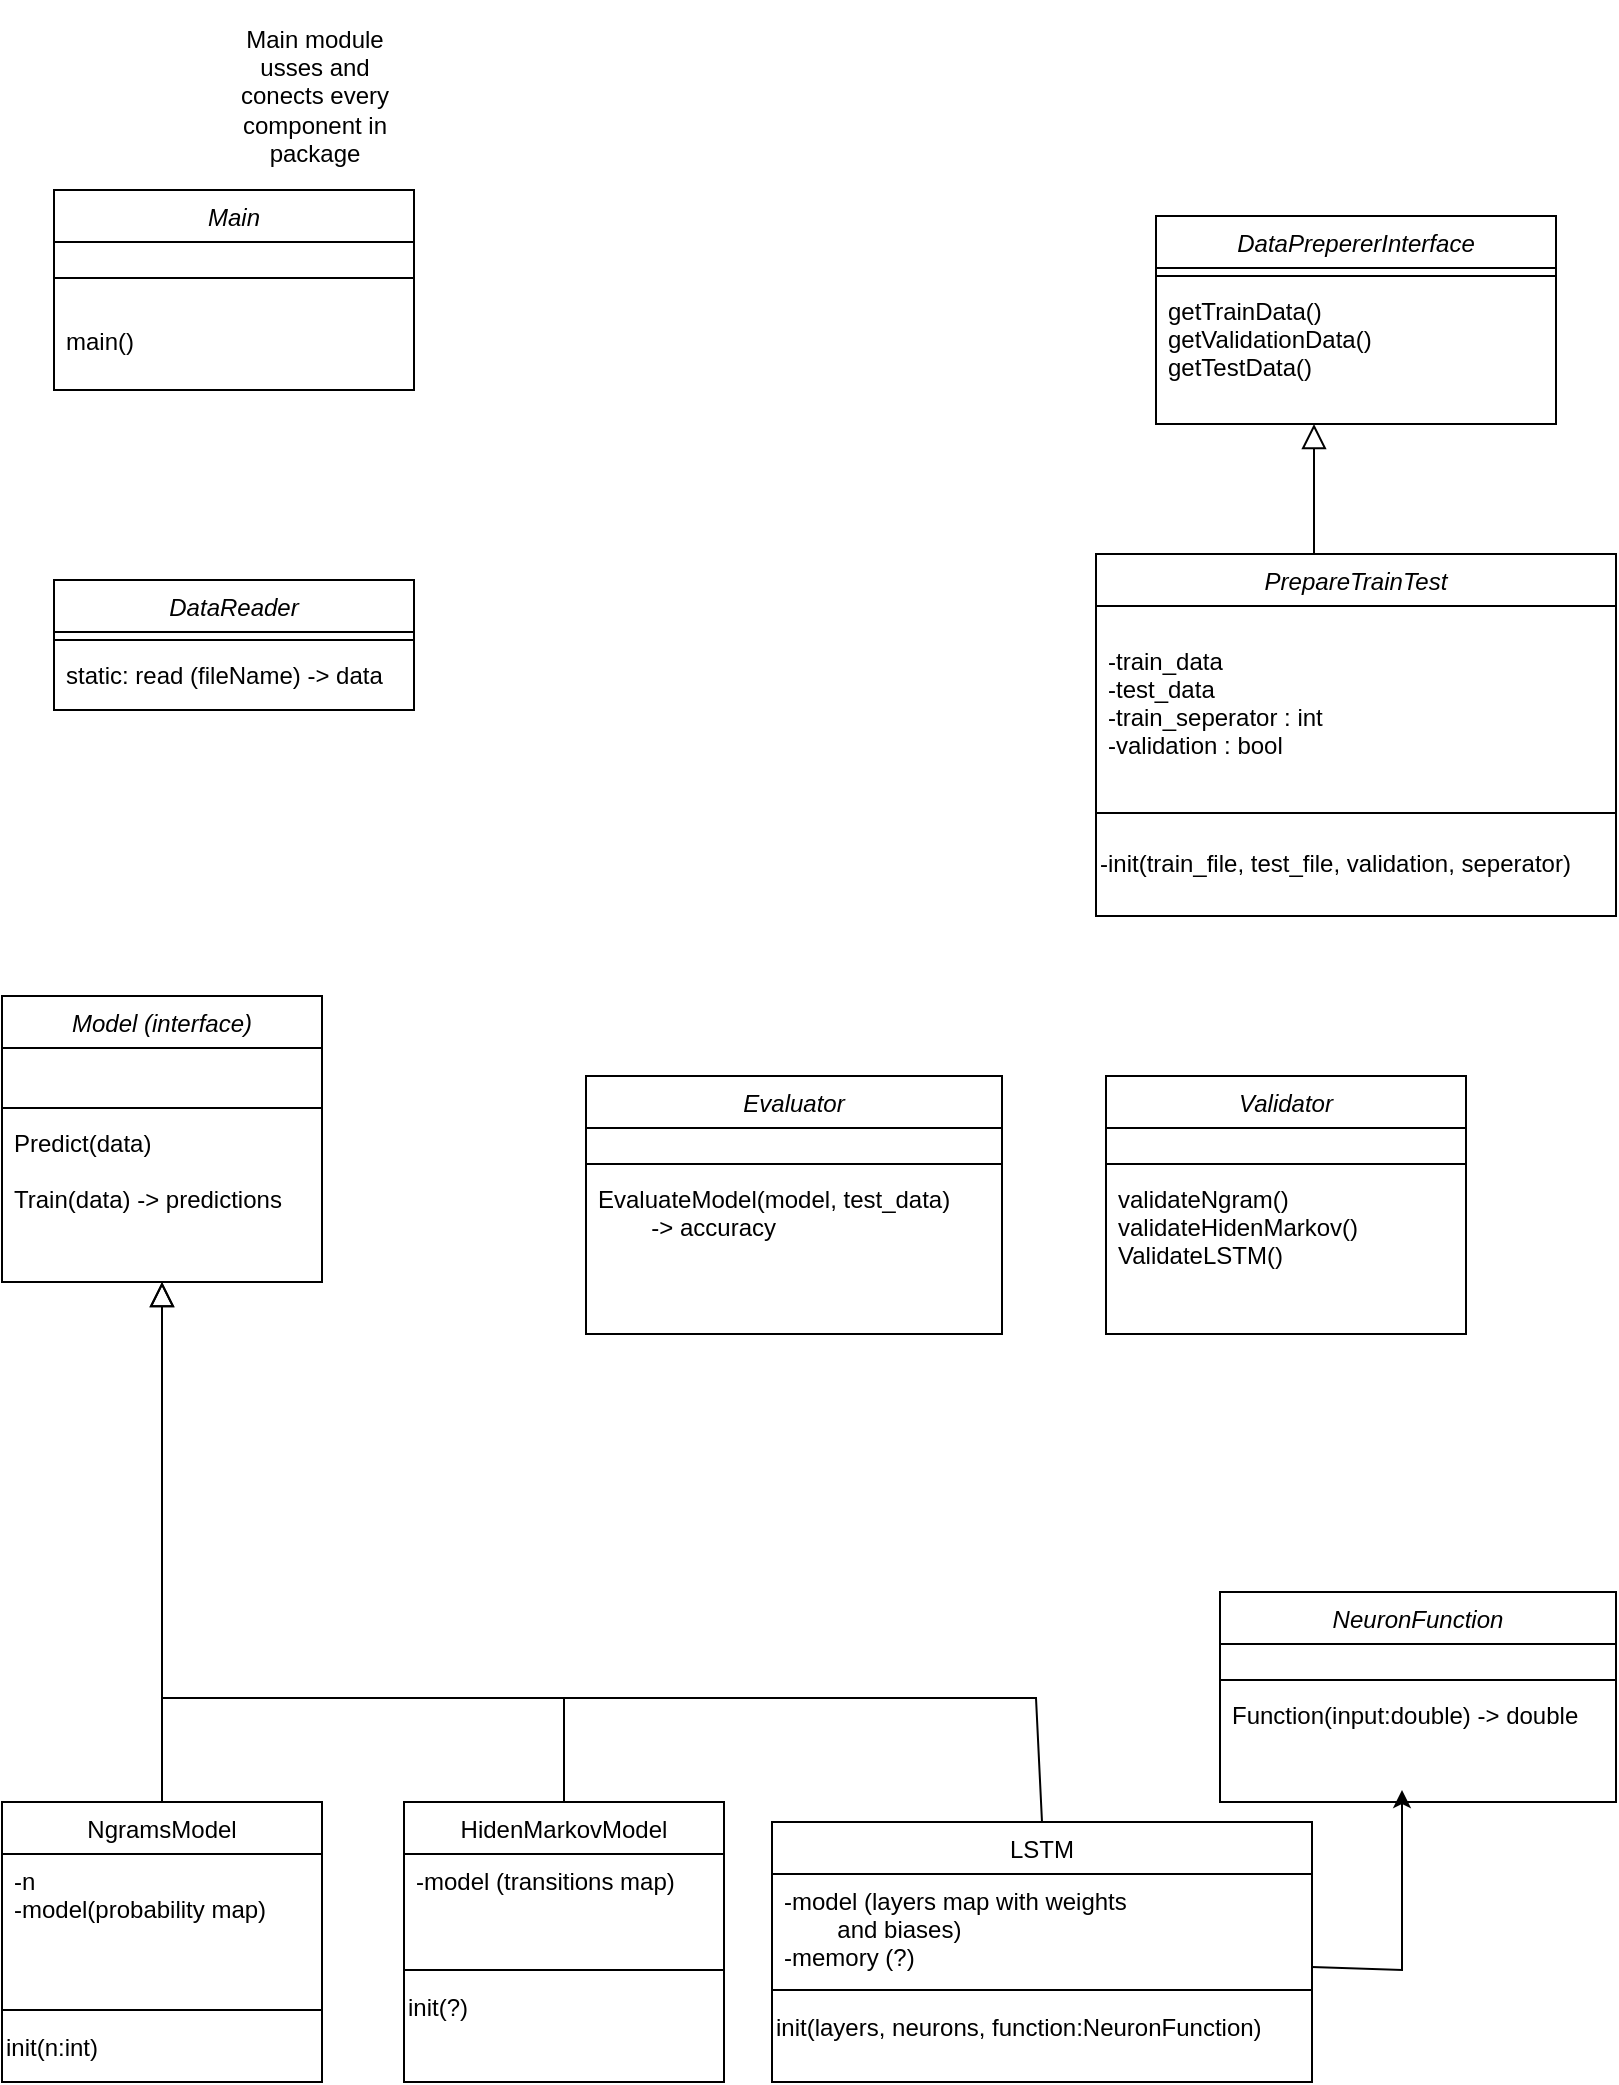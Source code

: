 <mxfile version="24.7.17">
  <diagram id="C5RBs43oDa-KdzZeNtuy" name="Page-1">
    <mxGraphModel dx="1009" dy="573" grid="1" gridSize="15" guides="1" tooltips="1" connect="1" arrows="1" fold="1" page="1" pageScale="1" pageWidth="827" pageHeight="1169" math="0" shadow="0">
      <root>
        <mxCell id="WIyWlLk6GJQsqaUBKTNV-0" />
        <mxCell id="WIyWlLk6GJQsqaUBKTNV-1" parent="WIyWlLk6GJQsqaUBKTNV-0" />
        <object label="Model (interface)" Moddel="" id="zkfFHV4jXpPFQw0GAbJ--0">
          <mxCell style="swimlane;fontStyle=2;align=center;verticalAlign=top;childLayout=stackLayout;horizontal=1;startSize=26;horizontalStack=0;resizeParent=1;resizeLast=0;collapsible=1;marginBottom=0;rounded=0;shadow=0;strokeWidth=1;" parent="WIyWlLk6GJQsqaUBKTNV-1" vertex="1">
            <mxGeometry x="20" y="533" width="160" height="143" as="geometry">
              <mxRectangle x="230" y="140" width="160" height="26" as="alternateBounds" />
            </mxGeometry>
          </mxCell>
        </object>
        <mxCell id="zkfFHV4jXpPFQw0GAbJ--2" value="&#xa;" style="text;align=left;verticalAlign=top;spacingLeft=4;spacingRight=4;overflow=hidden;rotatable=0;points=[[0,0.5],[1,0.5]];portConstraint=eastwest;rounded=0;shadow=0;html=0;" parent="zkfFHV4jXpPFQw0GAbJ--0" vertex="1">
          <mxGeometry y="26" width="160" height="26" as="geometry" />
        </mxCell>
        <mxCell id="zkfFHV4jXpPFQw0GAbJ--4" value="" style="line;html=1;strokeWidth=1;align=left;verticalAlign=middle;spacingTop=-1;spacingLeft=3;spacingRight=3;rotatable=0;labelPosition=right;points=[];portConstraint=eastwest;" parent="zkfFHV4jXpPFQw0GAbJ--0" vertex="1">
          <mxGeometry y="52" width="160" height="8" as="geometry" />
        </mxCell>
        <mxCell id="zkfFHV4jXpPFQw0GAbJ--5" value="Predict(data)&#xa;&#xa;Train(data) -&gt; predictions" style="text;align=left;verticalAlign=top;spacingLeft=4;spacingRight=4;overflow=hidden;rotatable=0;points=[[0,0.5],[1,0.5]];portConstraint=eastwest;" parent="zkfFHV4jXpPFQw0GAbJ--0" vertex="1">
          <mxGeometry y="60" width="160" height="83" as="geometry" />
        </mxCell>
        <mxCell id="zkfFHV4jXpPFQw0GAbJ--6" value="NgramsModel" style="swimlane;fontStyle=0;align=center;verticalAlign=top;childLayout=stackLayout;horizontal=1;startSize=26;horizontalStack=0;resizeParent=1;resizeLast=0;collapsible=1;marginBottom=0;rounded=0;shadow=0;strokeWidth=1;" parent="WIyWlLk6GJQsqaUBKTNV-1" vertex="1">
          <mxGeometry x="20" y="936" width="160" height="140" as="geometry">
            <mxRectangle x="130" y="380" width="160" height="26" as="alternateBounds" />
          </mxGeometry>
        </mxCell>
        <mxCell id="zkfFHV4jXpPFQw0GAbJ--7" value="-n&#xa;-model(probability map)" style="text;align=left;verticalAlign=top;spacingLeft=4;spacingRight=4;overflow=hidden;rotatable=0;points=[[0,0.5],[1,0.5]];portConstraint=eastwest;" parent="zkfFHV4jXpPFQw0GAbJ--6" vertex="1">
          <mxGeometry y="26" width="160" height="74" as="geometry" />
        </mxCell>
        <mxCell id="zkfFHV4jXpPFQw0GAbJ--9" value="" style="line;html=1;strokeWidth=1;align=left;verticalAlign=middle;spacingTop=-1;spacingLeft=3;spacingRight=3;rotatable=0;labelPosition=right;points=[];portConstraint=eastwest;" parent="zkfFHV4jXpPFQw0GAbJ--6" vertex="1">
          <mxGeometry y="100" width="160" height="8" as="geometry" />
        </mxCell>
        <mxCell id="B_qVGMEaWsAYD6c2Gx0d-40" value="init(n:int)" style="text;html=1;align=left;verticalAlign=middle;resizable=0;points=[];autosize=1;strokeColor=none;fillColor=none;" parent="zkfFHV4jXpPFQw0GAbJ--6" vertex="1">
          <mxGeometry y="108" width="160" height="30" as="geometry" />
        </mxCell>
        <mxCell id="zkfFHV4jXpPFQw0GAbJ--12" value="" style="endArrow=block;endSize=10;endFill=0;shadow=0;strokeWidth=1;rounded=0;curved=0;edgeStyle=elbowEdgeStyle;elbow=vertical;" parent="WIyWlLk6GJQsqaUBKTNV-1" source="zkfFHV4jXpPFQw0GAbJ--6" target="zkfFHV4jXpPFQw0GAbJ--0" edge="1">
          <mxGeometry width="160" relative="1" as="geometry">
            <mxPoint x="200" y="203" as="sourcePoint" />
            <mxPoint x="200" y="203" as="targetPoint" />
          </mxGeometry>
        </mxCell>
        <mxCell id="zkfFHV4jXpPFQw0GAbJ--13" value="HidenMarkovModel" style="swimlane;fontStyle=0;align=center;verticalAlign=top;childLayout=stackLayout;horizontal=1;startSize=26;horizontalStack=0;resizeParent=1;resizeLast=0;collapsible=1;marginBottom=0;rounded=0;shadow=0;strokeWidth=1;" parent="WIyWlLk6GJQsqaUBKTNV-1" vertex="1">
          <mxGeometry x="221" y="936" width="160" height="140" as="geometry">
            <mxRectangle x="340" y="380" width="170" height="26" as="alternateBounds" />
          </mxGeometry>
        </mxCell>
        <mxCell id="zkfFHV4jXpPFQw0GAbJ--14" value="-model (transitions map)" style="text;align=left;verticalAlign=top;spacingLeft=4;spacingRight=4;overflow=hidden;rotatable=0;points=[[0,0.5],[1,0.5]];portConstraint=eastwest;" parent="zkfFHV4jXpPFQw0GAbJ--13" vertex="1">
          <mxGeometry y="26" width="160" height="54" as="geometry" />
        </mxCell>
        <mxCell id="zkfFHV4jXpPFQw0GAbJ--15" value="" style="line;html=1;strokeWidth=1;align=left;verticalAlign=middle;spacingTop=-1;spacingLeft=3;spacingRight=3;rotatable=0;labelPosition=right;points=[];portConstraint=eastwest;" parent="zkfFHV4jXpPFQw0GAbJ--13" vertex="1">
          <mxGeometry y="80" width="160" height="8" as="geometry" />
        </mxCell>
        <mxCell id="B_qVGMEaWsAYD6c2Gx0d-41" value="init(?)" style="text;html=1;align=left;verticalAlign=middle;whiteSpace=wrap;rounded=0;" parent="zkfFHV4jXpPFQw0GAbJ--13" vertex="1">
          <mxGeometry y="88" width="160" height="30" as="geometry" />
        </mxCell>
        <mxCell id="zkfFHV4jXpPFQw0GAbJ--16" value="" style="endArrow=block;endSize=10;endFill=0;shadow=0;strokeWidth=1;rounded=0;curved=0;edgeStyle=elbowEdgeStyle;elbow=vertical;" parent="WIyWlLk6GJQsqaUBKTNV-1" source="zkfFHV4jXpPFQw0GAbJ--13" target="zkfFHV4jXpPFQw0GAbJ--0" edge="1">
          <mxGeometry width="160" relative="1" as="geometry">
            <mxPoint x="210" y="373" as="sourcePoint" />
            <mxPoint x="310" y="271" as="targetPoint" />
            <Array as="points">
              <mxPoint x="195" y="884" />
            </Array>
          </mxGeometry>
        </mxCell>
        <mxCell id="B_qVGMEaWsAYD6c2Gx0d-0" value="LSTM" style="swimlane;fontStyle=0;align=center;verticalAlign=top;childLayout=stackLayout;horizontal=1;startSize=26;horizontalStack=0;resizeParent=1;resizeLast=0;collapsible=1;marginBottom=0;rounded=0;shadow=0;strokeWidth=1;" parent="WIyWlLk6GJQsqaUBKTNV-1" vertex="1">
          <mxGeometry x="405" y="946" width="270" height="130" as="geometry">
            <mxRectangle x="340" y="380" width="170" height="26" as="alternateBounds" />
          </mxGeometry>
        </mxCell>
        <mxCell id="B_qVGMEaWsAYD6c2Gx0d-1" value="-model (layers map with weights &#xa;        and biases)&#xa;-memory (?)" style="text;align=left;verticalAlign=top;spacingLeft=4;spacingRight=4;overflow=hidden;rotatable=0;points=[[0,0.5],[1,0.5]];portConstraint=eastwest;" parent="B_qVGMEaWsAYD6c2Gx0d-0" vertex="1">
          <mxGeometry y="26" width="270" height="54" as="geometry" />
        </mxCell>
        <mxCell id="B_qVGMEaWsAYD6c2Gx0d-2" value="" style="line;html=1;strokeWidth=1;align=left;verticalAlign=middle;spacingTop=-1;spacingLeft=3;spacingRight=3;rotatable=0;labelPosition=right;points=[];portConstraint=eastwest;" parent="B_qVGMEaWsAYD6c2Gx0d-0" vertex="1">
          <mxGeometry y="80" width="270" height="8" as="geometry" />
        </mxCell>
        <mxCell id="B_qVGMEaWsAYD6c2Gx0d-42" value="init(layers, neurons, function:NeuronFunction)" style="text;html=1;align=left;verticalAlign=middle;resizable=0;points=[];autosize=1;strokeColor=none;fillColor=none;" parent="B_qVGMEaWsAYD6c2Gx0d-0" vertex="1">
          <mxGeometry y="88" width="270" height="30" as="geometry" />
        </mxCell>
        <mxCell id="B_qVGMEaWsAYD6c2Gx0d-4" value="" style="endArrow=none;html=1;rounded=0;entryX=0.5;entryY=0;entryDx=0;entryDy=0;fontSize=12;" parent="WIyWlLk6GJQsqaUBKTNV-1" target="B_qVGMEaWsAYD6c2Gx0d-0" edge="1">
          <mxGeometry width="50" height="50" relative="1" as="geometry">
            <mxPoint x="300" y="884" as="sourcePoint" />
            <mxPoint x="537" y="923" as="targetPoint" />
            <Array as="points">
              <mxPoint x="537" y="884" />
            </Array>
          </mxGeometry>
        </mxCell>
        <object label="DataPrepererInterface" Moddel="" id="B_qVGMEaWsAYD6c2Gx0d-6">
          <mxCell style="swimlane;fontStyle=2;align=center;verticalAlign=top;childLayout=stackLayout;horizontal=1;startSize=26;horizontalStack=0;resizeParent=1;resizeLast=0;collapsible=1;marginBottom=0;rounded=0;shadow=0;strokeWidth=1;" parent="WIyWlLk6GJQsqaUBKTNV-1" vertex="1">
            <mxGeometry x="597" y="143" width="200" height="104" as="geometry">
              <mxRectangle x="230" y="140" width="160" height="26" as="alternateBounds" />
            </mxGeometry>
          </mxCell>
        </object>
        <mxCell id="B_qVGMEaWsAYD6c2Gx0d-8" value="" style="line;html=1;strokeWidth=1;align=left;verticalAlign=middle;spacingTop=-1;spacingLeft=3;spacingRight=3;rotatable=0;labelPosition=right;points=[];portConstraint=eastwest;" parent="B_qVGMEaWsAYD6c2Gx0d-6" vertex="1">
          <mxGeometry y="26" width="200" height="8" as="geometry" />
        </mxCell>
        <mxCell id="B_qVGMEaWsAYD6c2Gx0d-9" value="getTrainData() &#xa;getValidationData()&#xa;getTestData()" style="text;align=left;verticalAlign=top;spacingLeft=4;spacingRight=4;overflow=hidden;rotatable=0;points=[[0,0.5],[1,0.5]];portConstraint=eastwest;" parent="B_qVGMEaWsAYD6c2Gx0d-6" vertex="1">
          <mxGeometry y="34" width="200" height="70" as="geometry" />
        </mxCell>
        <object label="PrepareTrainTest" Moddel="" id="B_qVGMEaWsAYD6c2Gx0d-11">
          <mxCell style="swimlane;fontStyle=2;align=center;verticalAlign=top;childLayout=stackLayout;horizontal=1;startSize=26;horizontalStack=0;resizeParent=1;resizeLast=0;collapsible=1;marginBottom=0;rounded=0;shadow=0;strokeWidth=1;" parent="WIyWlLk6GJQsqaUBKTNV-1" vertex="1">
            <mxGeometry x="567" y="312" width="260" height="181" as="geometry">
              <mxRectangle x="230" y="140" width="160" height="26" as="alternateBounds" />
            </mxGeometry>
          </mxCell>
        </object>
        <mxCell id="B_qVGMEaWsAYD6c2Gx0d-12" value="&#xa;" style="text;align=left;verticalAlign=top;spacingLeft=4;spacingRight=4;overflow=hidden;rotatable=0;points=[[0,0.5],[1,0.5]];portConstraint=eastwest;rounded=0;shadow=0;html=0;" parent="B_qVGMEaWsAYD6c2Gx0d-11" vertex="1">
          <mxGeometry y="26" width="260" height="14" as="geometry" />
        </mxCell>
        <mxCell id="B_qVGMEaWsAYD6c2Gx0d-22" value="-train_data&#xa;-test_data&#xa;-train_seperator : int&#xa;-validation : bool" style="text;align=left;verticalAlign=top;spacingLeft=4;spacingRight=4;overflow=hidden;rotatable=0;points=[[0,0.5],[1,0.5]];portConstraint=eastwest;" parent="B_qVGMEaWsAYD6c2Gx0d-11" vertex="1">
          <mxGeometry y="40" width="260" height="77" as="geometry" />
        </mxCell>
        <mxCell id="B_qVGMEaWsAYD6c2Gx0d-13" value="" style="line;html=1;strokeWidth=1;align=left;verticalAlign=middle;spacingTop=-1;spacingLeft=3;spacingRight=3;rotatable=0;labelPosition=right;points=[];portConstraint=eastwest;" parent="B_qVGMEaWsAYD6c2Gx0d-11" vertex="1">
          <mxGeometry y="117" width="260" height="25" as="geometry" />
        </mxCell>
        <mxCell id="B_qVGMEaWsAYD6c2Gx0d-25" value="-init(train_file, test_file, validation, seperator)" style="text;html=1;align=left;verticalAlign=middle;resizable=0;points=[];autosize=1;strokeColor=none;fillColor=none;" parent="B_qVGMEaWsAYD6c2Gx0d-11" vertex="1">
          <mxGeometry y="142" width="260" height="26" as="geometry" />
        </mxCell>
        <object label="DataReader" Moddel="" id="B_qVGMEaWsAYD6c2Gx0d-18">
          <mxCell style="swimlane;fontStyle=2;align=center;verticalAlign=top;childLayout=stackLayout;horizontal=1;startSize=26;horizontalStack=0;resizeParent=1;resizeLast=0;collapsible=1;marginBottom=0;rounded=0;shadow=0;strokeWidth=1;" parent="WIyWlLk6GJQsqaUBKTNV-1" vertex="1">
            <mxGeometry x="46" y="325" width="180" height="65" as="geometry">
              <mxRectangle x="46" y="325" width="160" height="26" as="alternateBounds" />
            </mxGeometry>
          </mxCell>
        </object>
        <mxCell id="B_qVGMEaWsAYD6c2Gx0d-20" value="" style="line;html=1;strokeWidth=1;align=left;verticalAlign=middle;spacingTop=-1;spacingLeft=3;spacingRight=3;rotatable=0;labelPosition=right;points=[];portConstraint=eastwest;" parent="B_qVGMEaWsAYD6c2Gx0d-18" vertex="1">
          <mxGeometry y="26" width="180" height="8" as="geometry" />
        </mxCell>
        <mxCell id="B_qVGMEaWsAYD6c2Gx0d-21" value="static: read (fileName) -&gt; data" style="text;align=left;verticalAlign=top;spacingLeft=4;spacingRight=4;overflow=hidden;rotatable=0;points=[[0,0.5],[1,0.5]];portConstraint=eastwest;" parent="B_qVGMEaWsAYD6c2Gx0d-18" vertex="1">
          <mxGeometry y="34" width="180" height="23" as="geometry" />
        </mxCell>
        <object label="Main" Moddel="" id="B_qVGMEaWsAYD6c2Gx0d-26">
          <mxCell style="swimlane;fontStyle=2;align=center;verticalAlign=top;childLayout=stackLayout;horizontal=1;startSize=26;horizontalStack=0;resizeParent=1;resizeLast=0;collapsible=1;marginBottom=0;rounded=0;shadow=0;strokeWidth=1;" parent="WIyWlLk6GJQsqaUBKTNV-1" vertex="1">
            <mxGeometry x="46" y="130" width="180" height="100" as="geometry">
              <mxRectangle x="230" y="140" width="160" height="26" as="alternateBounds" />
            </mxGeometry>
          </mxCell>
        </object>
        <mxCell id="B_qVGMEaWsAYD6c2Gx0d-27" value="&#xa;" style="text;align=left;verticalAlign=top;spacingLeft=4;spacingRight=4;overflow=hidden;rotatable=0;points=[[0,0.5],[1,0.5]];portConstraint=eastwest;rounded=0;shadow=0;html=0;" parent="B_qVGMEaWsAYD6c2Gx0d-26" vertex="1">
          <mxGeometry y="26" width="180" height="14" as="geometry" />
        </mxCell>
        <mxCell id="B_qVGMEaWsAYD6c2Gx0d-28" value="" style="line;html=1;strokeWidth=1;align=left;verticalAlign=middle;spacingTop=-1;spacingLeft=3;spacingRight=3;rotatable=0;labelPosition=right;points=[];portConstraint=eastwest;" parent="B_qVGMEaWsAYD6c2Gx0d-26" vertex="1">
          <mxGeometry y="40" width="180" height="8" as="geometry" />
        </mxCell>
        <mxCell id="B_qVGMEaWsAYD6c2Gx0d-29" value="&#xa;main()" style="text;align=left;verticalAlign=top;spacingLeft=4;spacingRight=4;overflow=hidden;rotatable=0;points=[[0,0.5],[1,0.5]];portConstraint=eastwest;" parent="B_qVGMEaWsAYD6c2Gx0d-26" vertex="1">
          <mxGeometry y="48" width="180" height="40" as="geometry" />
        </mxCell>
        <mxCell id="B_qVGMEaWsAYD6c2Gx0d-30" value="" style="endArrow=block;endSize=10;endFill=0;shadow=0;strokeWidth=1;rounded=0;curved=0;edgeStyle=elbowEdgeStyle;elbow=vertical;" parent="WIyWlLk6GJQsqaUBKTNV-1" edge="1">
          <mxGeometry width="160" relative="1" as="geometry">
            <mxPoint x="676" y="312" as="sourcePoint" />
            <mxPoint x="676" y="247" as="targetPoint" />
            <Array as="points">
              <mxPoint x="676" y="286" />
            </Array>
          </mxGeometry>
        </mxCell>
        <object label="Evaluator" Moddel="" id="B_qVGMEaWsAYD6c2Gx0d-31">
          <mxCell style="swimlane;fontStyle=2;align=center;verticalAlign=top;childLayout=stackLayout;horizontal=1;startSize=26;horizontalStack=0;resizeParent=1;resizeLast=0;collapsible=1;marginBottom=0;rounded=0;shadow=0;strokeWidth=1;" parent="WIyWlLk6GJQsqaUBKTNV-1" vertex="1">
            <mxGeometry x="312" y="573" width="208" height="129" as="geometry">
              <mxRectangle x="230" y="140" width="160" height="26" as="alternateBounds" />
            </mxGeometry>
          </mxCell>
        </object>
        <mxCell id="B_qVGMEaWsAYD6c2Gx0d-32" value="&#xa;" style="text;align=left;verticalAlign=top;spacingLeft=4;spacingRight=4;overflow=hidden;rotatable=0;points=[[0,0.5],[1,0.5]];portConstraint=eastwest;rounded=0;shadow=0;html=0;" parent="B_qVGMEaWsAYD6c2Gx0d-31" vertex="1">
          <mxGeometry y="26" width="208" height="14" as="geometry" />
        </mxCell>
        <mxCell id="B_qVGMEaWsAYD6c2Gx0d-33" value="" style="line;html=1;strokeWidth=1;align=left;verticalAlign=middle;spacingTop=-1;spacingLeft=3;spacingRight=3;rotatable=0;labelPosition=right;points=[];portConstraint=eastwest;" parent="B_qVGMEaWsAYD6c2Gx0d-31" vertex="1">
          <mxGeometry y="40" width="208" height="8" as="geometry" />
        </mxCell>
        <mxCell id="B_qVGMEaWsAYD6c2Gx0d-34" value="EvaluateModel(model, test_data)&#xa;        -&gt; accuracy&#xa;" style="text;align=left;verticalAlign=top;spacingLeft=4;spacingRight=4;overflow=hidden;rotatable=0;points=[[0,0.5],[1,0.5]];portConstraint=eastwest;" parent="B_qVGMEaWsAYD6c2Gx0d-31" vertex="1">
          <mxGeometry y="48" width="208" height="40" as="geometry" />
        </mxCell>
        <object label="Validator" Moddel="" id="B_qVGMEaWsAYD6c2Gx0d-35">
          <mxCell style="swimlane;fontStyle=2;align=center;verticalAlign=top;childLayout=stackLayout;horizontal=1;startSize=26;horizontalStack=0;resizeParent=1;resizeLast=0;collapsible=1;marginBottom=0;rounded=0;shadow=0;strokeWidth=1;" parent="WIyWlLk6GJQsqaUBKTNV-1" vertex="1">
            <mxGeometry x="572" y="573" width="180" height="129" as="geometry">
              <mxRectangle x="230" y="140" width="160" height="26" as="alternateBounds" />
            </mxGeometry>
          </mxCell>
        </object>
        <mxCell id="B_qVGMEaWsAYD6c2Gx0d-36" value="&#xa;" style="text;align=left;verticalAlign=top;spacingLeft=4;spacingRight=4;overflow=hidden;rotatable=0;points=[[0,0.5],[1,0.5]];portConstraint=eastwest;rounded=0;shadow=0;html=0;" parent="B_qVGMEaWsAYD6c2Gx0d-35" vertex="1">
          <mxGeometry y="26" width="180" height="14" as="geometry" />
        </mxCell>
        <mxCell id="B_qVGMEaWsAYD6c2Gx0d-37" value="" style="line;html=1;strokeWidth=1;align=left;verticalAlign=middle;spacingTop=-1;spacingLeft=3;spacingRight=3;rotatable=0;labelPosition=right;points=[];portConstraint=eastwest;" parent="B_qVGMEaWsAYD6c2Gx0d-35" vertex="1">
          <mxGeometry y="40" width="180" height="8" as="geometry" />
        </mxCell>
        <mxCell id="B_qVGMEaWsAYD6c2Gx0d-38" value="validateNgram()&#xa;validateHidenMarkov()&#xa;ValidateLSTM()" style="text;align=left;verticalAlign=top;spacingLeft=4;spacingRight=4;overflow=hidden;rotatable=0;points=[[0,0.5],[1,0.5]];portConstraint=eastwest;" parent="B_qVGMEaWsAYD6c2Gx0d-35" vertex="1">
          <mxGeometry y="48" width="180" height="69" as="geometry" />
        </mxCell>
        <mxCell id="B_qVGMEaWsAYD6c2Gx0d-39" value="Main module usses and conects every component in package" style="text;html=1;align=center;verticalAlign=middle;whiteSpace=wrap;rounded=0;" parent="WIyWlLk6GJQsqaUBKTNV-1" vertex="1">
          <mxGeometry x="127" y="35" width="99" height="95" as="geometry" />
        </mxCell>
        <object label="NeuronFunction" Moddel="" id="B_qVGMEaWsAYD6c2Gx0d-43">
          <mxCell style="swimlane;fontStyle=2;align=center;verticalAlign=top;childLayout=stackLayout;horizontal=1;startSize=26;horizontalStack=0;resizeParent=1;resizeLast=0;collapsible=1;marginBottom=0;rounded=0;shadow=0;strokeWidth=1;" parent="WIyWlLk6GJQsqaUBKTNV-1" vertex="1">
            <mxGeometry x="629" y="831" width="198" height="105" as="geometry">
              <mxRectangle x="230" y="140" width="160" height="26" as="alternateBounds" />
            </mxGeometry>
          </mxCell>
        </object>
        <mxCell id="B_qVGMEaWsAYD6c2Gx0d-44" value="&#xa;" style="text;align=left;verticalAlign=top;spacingLeft=4;spacingRight=4;overflow=hidden;rotatable=0;points=[[0,0.5],[1,0.5]];portConstraint=eastwest;rounded=0;shadow=0;html=0;" parent="B_qVGMEaWsAYD6c2Gx0d-43" vertex="1">
          <mxGeometry y="26" width="198" height="14" as="geometry" />
        </mxCell>
        <mxCell id="B_qVGMEaWsAYD6c2Gx0d-45" value="" style="line;html=1;strokeWidth=1;align=left;verticalAlign=middle;spacingTop=-1;spacingLeft=3;spacingRight=3;rotatable=0;labelPosition=right;points=[];portConstraint=eastwest;" parent="B_qVGMEaWsAYD6c2Gx0d-43" vertex="1">
          <mxGeometry y="40" width="198" height="8" as="geometry" />
        </mxCell>
        <mxCell id="B_qVGMEaWsAYD6c2Gx0d-46" value="Function(input:double) -&gt; double" style="text;align=left;verticalAlign=top;spacingLeft=4;spacingRight=4;overflow=hidden;rotatable=0;points=[[0,0.5],[1,0.5]];portConstraint=eastwest;" parent="B_qVGMEaWsAYD6c2Gx0d-43" vertex="1">
          <mxGeometry y="48" width="198" height="40" as="geometry" />
        </mxCell>
        <mxCell id="B_qVGMEaWsAYD6c2Gx0d-47" value="" style="endArrow=classic;html=1;rounded=0;exitX=1;exitY=0.862;exitDx=0;exitDy=0;exitPerimeter=0;" parent="WIyWlLk6GJQsqaUBKTNV-1" source="B_qVGMEaWsAYD6c2Gx0d-1" edge="1">
          <mxGeometry width="50" height="50" relative="1" as="geometry">
            <mxPoint x="675" y="1065" as="sourcePoint" />
            <mxPoint x="720" y="930" as="targetPoint" />
            <Array as="points">
              <mxPoint x="720" y="1020" />
            </Array>
          </mxGeometry>
        </mxCell>
      </root>
    </mxGraphModel>
  </diagram>
</mxfile>
